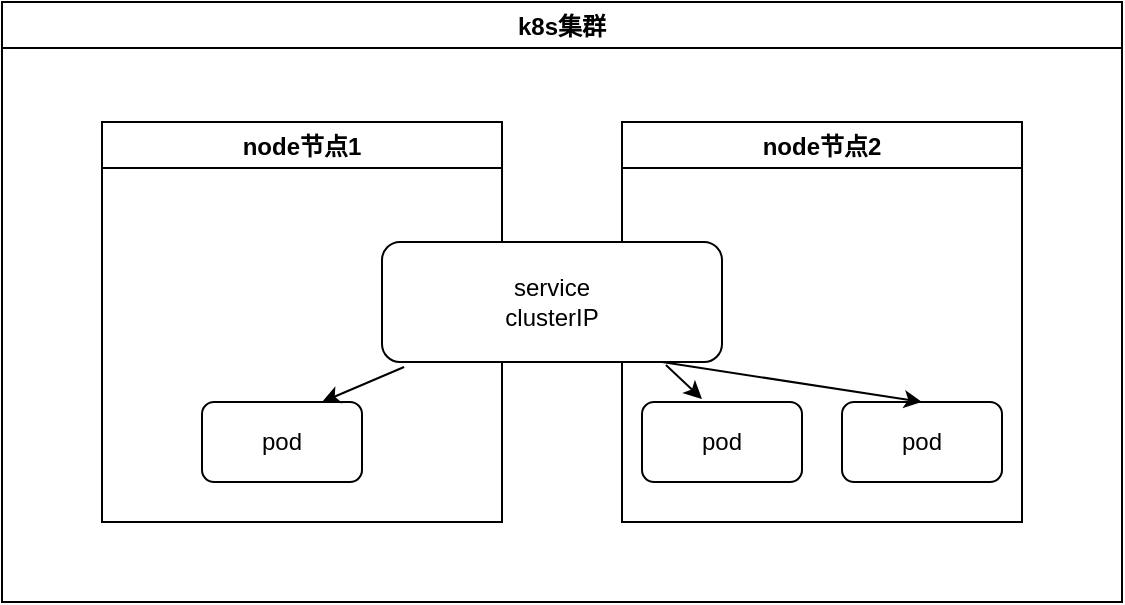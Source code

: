 <mxfile version="17.4.5" type="device"><diagram id="YaBobLFLzZVpt-nSOR09" name="Page-1"><mxGraphModel dx="946" dy="468" grid="1" gridSize="10" guides="1" tooltips="1" connect="1" arrows="1" fold="1" page="1" pageScale="1" pageWidth="1654" pageHeight="2336" math="0" shadow="0"><root><mxCell id="0"/><mxCell id="1" parent="0"/><mxCell id="FfM2IZ27xI7_WpcGNWV3-11" value="k8s集群" style="swimlane;" vertex="1" parent="1"><mxGeometry x="240" y="90" width="560" height="300" as="geometry"/></mxCell><mxCell id="FfM2IZ27xI7_WpcGNWV3-30" value="node节点1" style="swimlane;" vertex="1" parent="1"><mxGeometry x="290" y="150" width="200" height="200" as="geometry"/></mxCell><mxCell id="FfM2IZ27xI7_WpcGNWV3-31" value="pod" style="rounded=1;whiteSpace=wrap;html=1;" vertex="1" parent="FfM2IZ27xI7_WpcGNWV3-30"><mxGeometry x="50" y="140" width="80" height="40" as="geometry"/></mxCell><mxCell id="FfM2IZ27xI7_WpcGNWV3-32" value="node节点2" style="swimlane;" vertex="1" parent="1"><mxGeometry x="550" y="150" width="200" height="200" as="geometry"/></mxCell><mxCell id="FfM2IZ27xI7_WpcGNWV3-33" value="pod" style="rounded=1;whiteSpace=wrap;html=1;" vertex="1" parent="FfM2IZ27xI7_WpcGNWV3-32"><mxGeometry x="10" y="140" width="80" height="40" as="geometry"/></mxCell><mxCell id="FfM2IZ27xI7_WpcGNWV3-34" value="pod" style="rounded=1;whiteSpace=wrap;html=1;" vertex="1" parent="FfM2IZ27xI7_WpcGNWV3-32"><mxGeometry x="110" y="140" width="80" height="40" as="geometry"/></mxCell><mxCell id="FfM2IZ27xI7_WpcGNWV3-35" value="service&lt;br&gt;clusterIP" style="rounded=1;whiteSpace=wrap;html=1;" vertex="1" parent="1"><mxGeometry x="430" y="210" width="170" height="60" as="geometry"/></mxCell><mxCell id="FfM2IZ27xI7_WpcGNWV3-36" value="" style="endArrow=classic;html=1;rounded=0;exitX=0.065;exitY=1.042;exitDx=0;exitDy=0;exitPerimeter=0;entryX=0.75;entryY=0;entryDx=0;entryDy=0;" edge="1" parent="1" source="FfM2IZ27xI7_WpcGNWV3-35" target="FfM2IZ27xI7_WpcGNWV3-31"><mxGeometry width="50" height="50" relative="1" as="geometry"><mxPoint x="390" y="440" as="sourcePoint"/><mxPoint x="440" y="390" as="targetPoint"/></mxGeometry></mxCell><mxCell id="FfM2IZ27xI7_WpcGNWV3-37" value="" style="endArrow=classic;html=1;rounded=0;exitX=0.835;exitY=1.025;exitDx=0;exitDy=0;exitPerimeter=0;entryX=0.375;entryY=-0.037;entryDx=0;entryDy=0;entryPerimeter=0;" edge="1" parent="1" source="FfM2IZ27xI7_WpcGNWV3-35" target="FfM2IZ27xI7_WpcGNWV3-33"><mxGeometry width="50" height="50" relative="1" as="geometry"><mxPoint x="570" y="280" as="sourcePoint"/><mxPoint x="630" y="290" as="targetPoint"/></mxGeometry></mxCell><mxCell id="FfM2IZ27xI7_WpcGNWV3-38" value="" style="endArrow=classic;html=1;rounded=0;entryX=0.5;entryY=0;entryDx=0;entryDy=0;" edge="1" parent="1" target="FfM2IZ27xI7_WpcGNWV3-34"><mxGeometry width="50" height="50" relative="1" as="geometry"><mxPoint x="570" y="270" as="sourcePoint"/><mxPoint x="710" y="270" as="targetPoint"/></mxGeometry></mxCell></root></mxGraphModel></diagram></mxfile>